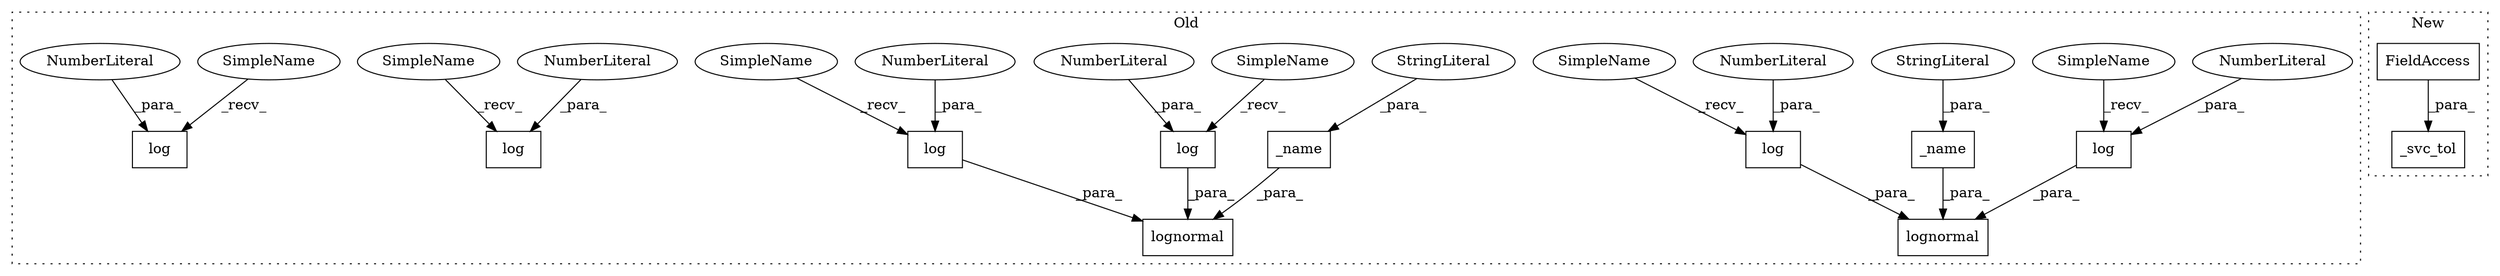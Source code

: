 digraph G {
subgraph cluster0 {
1 [label="_name" a="32" s="3699,3708" l="6,1" shape="box"];
3 [label="lognormal" a="32" s="3689,3739" l="10,1" shape="box"];
4 [label="log" a="32" s="3731,3738" l="4,1" shape="box"];
5 [label="NumberLiteral" a="34" s="3735" l="3" shape="ellipse"];
6 [label="log" a="32" s="4077,4086" l="4,1" shape="box"];
7 [label="NumberLiteral" a="34" s="4081" l="5" shape="ellipse"];
8 [label="lognormal" a="32" s="4048,4101" l="10,1" shape="box"];
9 [label="_name" a="32" s="4058,4069" l="6,1" shape="box"];
10 [label="log" a="32" s="4094,4100" l="4,1" shape="box"];
11 [label="NumberLiteral" a="34" s="4098" l="2" shape="ellipse"];
12 [label="log" a="32" s="3716,3723" l="4,1" shape="box"];
13 [label="NumberLiteral" a="34" s="3720" l="3" shape="ellipse"];
14 [label="StringLiteral" a="45" s="4064" l="5" shape="ellipse"];
15 [label="StringLiteral" a="45" s="3705" l="3" shape="ellipse"];
16 [label="log" a="32" s="4202,4210" l="4,1" shape="box"];
17 [label="NumberLiteral" a="34" s="4206" l="4" shape="ellipse"];
18 [label="log" a="32" s="4218,4228" l="4,1" shape="box"];
19 [label="NumberLiteral" a="34" s="4222" l="6" shape="ellipse"];
21 [label="SimpleName" a="42" s="4196" l="5" shape="ellipse"];
22 [label="SimpleName" a="42" s="3725" l="5" shape="ellipse"];
23 [label="SimpleName" a="42" s="4212" l="5" shape="ellipse"];
24 [label="SimpleName" a="42" s="3710" l="5" shape="ellipse"];
25 [label="SimpleName" a="42" s="4088" l="5" shape="ellipse"];
26 [label="SimpleName" a="42" s="4071" l="5" shape="ellipse"];
label = "Old";
style="dotted";
}
subgraph cluster1 {
2 [label="_svc_tol" a="32" s="4272,4285" l="9,1" shape="box"];
20 [label="FieldAccess" a="22" s="4281" l="4" shape="box"];
label = "New";
style="dotted";
}
1 -> 3 [label="_para_"];
4 -> 3 [label="_para_"];
5 -> 4 [label="_para_"];
6 -> 8 [label="_para_"];
7 -> 6 [label="_para_"];
9 -> 8 [label="_para_"];
10 -> 8 [label="_para_"];
11 -> 10 [label="_para_"];
12 -> 3 [label="_para_"];
13 -> 12 [label="_para_"];
14 -> 9 [label="_para_"];
15 -> 1 [label="_para_"];
17 -> 16 [label="_para_"];
19 -> 18 [label="_para_"];
20 -> 2 [label="_para_"];
21 -> 16 [label="_recv_"];
22 -> 4 [label="_recv_"];
23 -> 18 [label="_recv_"];
24 -> 12 [label="_recv_"];
25 -> 10 [label="_recv_"];
26 -> 6 [label="_recv_"];
}